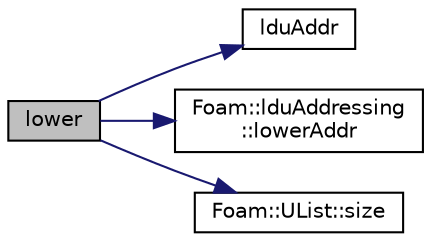 digraph "lower"
{
  bgcolor="transparent";
  edge [fontname="Helvetica",fontsize="10",labelfontname="Helvetica",labelfontsize="10"];
  node [fontname="Helvetica",fontsize="10",shape=record];
  rankdir="LR";
  Node1 [label="lower",height=0.2,width=0.4,color="black", fillcolor="grey75", style="filled", fontcolor="black"];
  Node1 -> Node2 [color="midnightblue",fontsize="10",style="solid",fontname="Helvetica"];
  Node2 [label="lduAddr",height=0.2,width=0.4,color="black",URL="$a01282.html#a4d0ef83ad6199d0b94d565de54a9eae5",tooltip="Return the LDU addressing. "];
  Node1 -> Node3 [color="midnightblue",fontsize="10",style="solid",fontname="Helvetica"];
  Node3 [label="Foam::lduAddressing\l::lowerAddr",height=0.2,width=0.4,color="black",URL="$a01277.html#af11f44951a37815ca736db386ad1c33e",tooltip="Return lower addressing. "];
  Node1 -> Node4 [color="midnightblue",fontsize="10",style="solid",fontname="Helvetica"];
  Node4 [label="Foam::UList::size",height=0.2,width=0.4,color="black",URL="$a02735.html#a723361dc2020160f5492e8fe2d09fa44",tooltip="Return the number of elements in the UList. "];
}

